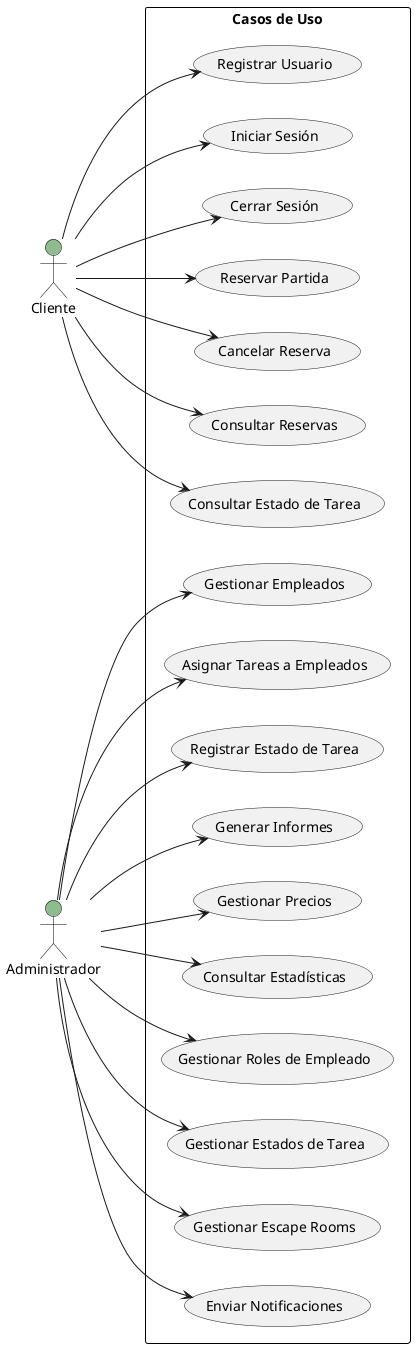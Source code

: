 @startuml
left to right direction
skinparam actor {
    BackgroundColor DarkSeaGreen
    BorderColor Black
}
skinparam rectangle{
    BorderColor Black
}

actor "Cliente" as Cliente
actor "Administrador" as Admin

rectangle "Casos de Uso" {
    Cliente --> (Registrar Usuario)
    Cliente --> (Iniciar Sesión)
    Cliente --> (Cerrar Sesión)
    Cliente --> (Reservar Partida)
    Cliente --> (Cancelar Reserva)
    Cliente --> (Consultar Reservas)
    Cliente --> (Consultar Estado de Tarea)

    Admin --> (Gestionar Empleados)
    Admin --> (Asignar Tareas a Empleados)
    Admin --> (Registrar Estado de Tarea)
    Admin --> (Generar Informes)
    Admin --> (Gestionar Precios)
    Admin --> (Consultar Estadísticas)
    Admin --> (Gestionar Roles de Empleado)
    Admin --> (Gestionar Estados de Tarea)
    Admin --> (Gestionar Escape Rooms)
    Admin --> (Enviar Notificaciones)
}
@enduml
